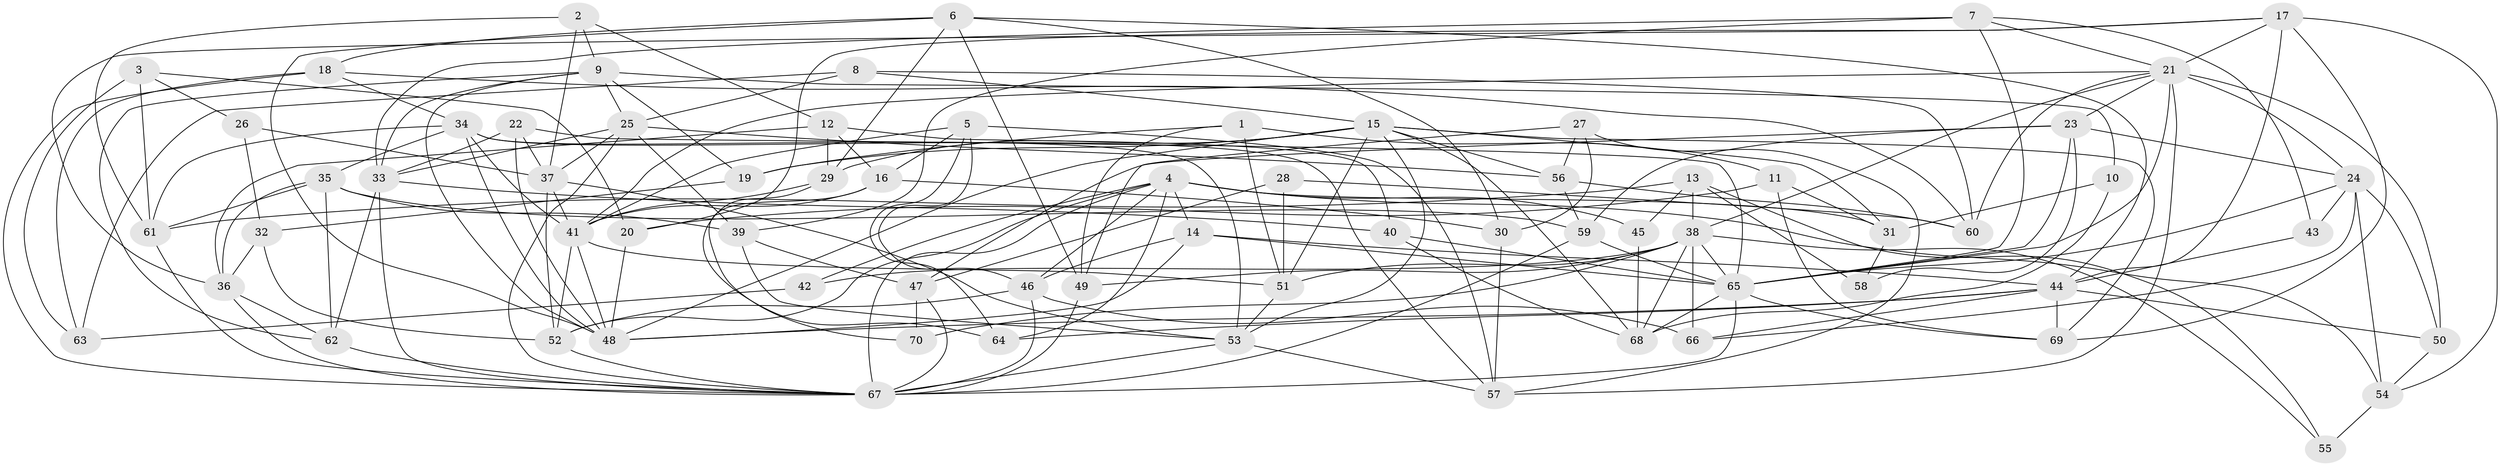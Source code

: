 // original degree distribution, {7: 0.04316546762589928, 4: 0.2589928057553957, 5: 0.23741007194244604, 2: 0.1079136690647482, 3: 0.2949640287769784, 6: 0.04316546762589928, 8: 0.014388489208633094}
// Generated by graph-tools (version 1.1) at 2025/02/03/09/25 03:02:12]
// undirected, 70 vertices, 194 edges
graph export_dot {
graph [start="1"]
  node [color=gray90,style=filled];
  1;
  2;
  3;
  4;
  5;
  6;
  7;
  8;
  9;
  10;
  11;
  12;
  13;
  14;
  15;
  16;
  17;
  18;
  19;
  20;
  21;
  22;
  23;
  24;
  25;
  26;
  27;
  28;
  29;
  30;
  31;
  32;
  33;
  34;
  35;
  36;
  37;
  38;
  39;
  40;
  41;
  42;
  43;
  44;
  45;
  46;
  47;
  48;
  49;
  50;
  51;
  52;
  53;
  54;
  55;
  56;
  57;
  58;
  59;
  60;
  61;
  62;
  63;
  64;
  65;
  66;
  67;
  68;
  69;
  70;
  1 -- 11 [weight=2.0];
  1 -- 19 [weight=1.0];
  1 -- 49 [weight=1.0];
  1 -- 51 [weight=1.0];
  2 -- 9 [weight=1.0];
  2 -- 12 [weight=1.0];
  2 -- 37 [weight=1.0];
  2 -- 61 [weight=1.0];
  3 -- 20 [weight=1.0];
  3 -- 26 [weight=1.0];
  3 -- 61 [weight=1.0];
  3 -- 63 [weight=1.0];
  4 -- 14 [weight=2.0];
  4 -- 31 [weight=1.0];
  4 -- 42 [weight=1.0];
  4 -- 45 [weight=1.0];
  4 -- 46 [weight=1.0];
  4 -- 52 [weight=1.0];
  4 -- 54 [weight=1.0];
  4 -- 64 [weight=1.0];
  4 -- 67 [weight=1.0];
  5 -- 16 [weight=1.0];
  5 -- 41 [weight=1.0];
  5 -- 46 [weight=1.0];
  5 -- 57 [weight=1.0];
  5 -- 64 [weight=1.0];
  6 -- 18 [weight=1.0];
  6 -- 29 [weight=1.0];
  6 -- 30 [weight=1.0];
  6 -- 44 [weight=1.0];
  6 -- 48 [weight=1.0];
  6 -- 49 [weight=1.0];
  7 -- 21 [weight=1.0];
  7 -- 33 [weight=1.0];
  7 -- 39 [weight=1.0];
  7 -- 43 [weight=1.0];
  7 -- 65 [weight=1.0];
  8 -- 15 [weight=1.0];
  8 -- 25 [weight=1.0];
  8 -- 60 [weight=1.0];
  8 -- 63 [weight=1.0];
  9 -- 10 [weight=1.0];
  9 -- 19 [weight=1.0];
  9 -- 25 [weight=1.0];
  9 -- 33 [weight=1.0];
  9 -- 48 [weight=1.0];
  9 -- 62 [weight=1.0];
  10 -- 31 [weight=1.0];
  10 -- 68 [weight=1.0];
  11 -- 20 [weight=1.0];
  11 -- 31 [weight=2.0];
  11 -- 69 [weight=1.0];
  12 -- 16 [weight=1.0];
  12 -- 29 [weight=1.0];
  12 -- 36 [weight=1.0];
  12 -- 40 [weight=1.0];
  13 -- 38 [weight=1.0];
  13 -- 45 [weight=1.0];
  13 -- 55 [weight=2.0];
  13 -- 58 [weight=1.0];
  13 -- 61 [weight=1.0];
  14 -- 44 [weight=1.0];
  14 -- 46 [weight=1.0];
  14 -- 48 [weight=1.0];
  14 -- 65 [weight=1.0];
  15 -- 19 [weight=1.0];
  15 -- 29 [weight=1.0];
  15 -- 31 [weight=1.0];
  15 -- 48 [weight=1.0];
  15 -- 51 [weight=1.0];
  15 -- 53 [weight=1.0];
  15 -- 56 [weight=1.0];
  15 -- 68 [weight=1.0];
  15 -- 69 [weight=1.0];
  16 -- 30 [weight=1.0];
  16 -- 41 [weight=1.0];
  16 -- 70 [weight=1.0];
  17 -- 20 [weight=1.0];
  17 -- 21 [weight=1.0];
  17 -- 36 [weight=1.0];
  17 -- 44 [weight=1.0];
  17 -- 54 [weight=1.0];
  17 -- 69 [weight=1.0];
  18 -- 34 [weight=1.0];
  18 -- 60 [weight=1.0];
  18 -- 63 [weight=2.0];
  18 -- 67 [weight=1.0];
  19 -- 32 [weight=1.0];
  20 -- 48 [weight=1.0];
  21 -- 23 [weight=1.0];
  21 -- 24 [weight=1.0];
  21 -- 38 [weight=1.0];
  21 -- 41 [weight=1.0];
  21 -- 50 [weight=2.0];
  21 -- 57 [weight=1.0];
  21 -- 60 [weight=1.0];
  21 -- 65 [weight=1.0];
  22 -- 33 [weight=1.0];
  22 -- 37 [weight=1.0];
  22 -- 48 [weight=1.0];
  22 -- 65 [weight=1.0];
  23 -- 24 [weight=1.0];
  23 -- 47 [weight=1.0];
  23 -- 58 [weight=1.0];
  23 -- 59 [weight=1.0];
  23 -- 65 [weight=2.0];
  24 -- 43 [weight=1.0];
  24 -- 50 [weight=1.0];
  24 -- 54 [weight=1.0];
  24 -- 65 [weight=1.0];
  24 -- 66 [weight=1.0];
  25 -- 33 [weight=1.0];
  25 -- 37 [weight=1.0];
  25 -- 39 [weight=1.0];
  25 -- 56 [weight=1.0];
  25 -- 67 [weight=1.0];
  26 -- 32 [weight=1.0];
  26 -- 37 [weight=1.0];
  27 -- 30 [weight=1.0];
  27 -- 49 [weight=1.0];
  27 -- 56 [weight=1.0];
  27 -- 57 [weight=1.0];
  28 -- 47 [weight=1.0];
  28 -- 51 [weight=1.0];
  28 -- 60 [weight=1.0];
  29 -- 41 [weight=1.0];
  29 -- 64 [weight=1.0];
  30 -- 57 [weight=1.0];
  31 -- 58 [weight=1.0];
  32 -- 36 [weight=1.0];
  32 -- 52 [weight=1.0];
  33 -- 40 [weight=1.0];
  33 -- 62 [weight=1.0];
  33 -- 67 [weight=1.0];
  34 -- 35 [weight=1.0];
  34 -- 41 [weight=1.0];
  34 -- 48 [weight=1.0];
  34 -- 53 [weight=1.0];
  34 -- 57 [weight=1.0];
  34 -- 61 [weight=1.0];
  35 -- 36 [weight=1.0];
  35 -- 39 [weight=1.0];
  35 -- 59 [weight=1.0];
  35 -- 61 [weight=1.0];
  35 -- 62 [weight=1.0];
  36 -- 62 [weight=1.0];
  36 -- 67 [weight=1.0];
  37 -- 41 [weight=1.0];
  37 -- 52 [weight=1.0];
  37 -- 53 [weight=1.0];
  38 -- 42 [weight=1.0];
  38 -- 49 [weight=1.0];
  38 -- 51 [weight=1.0];
  38 -- 55 [weight=1.0];
  38 -- 65 [weight=1.0];
  38 -- 66 [weight=1.0];
  38 -- 68 [weight=1.0];
  38 -- 70 [weight=1.0];
  39 -- 47 [weight=1.0];
  39 -- 53 [weight=1.0];
  40 -- 65 [weight=1.0];
  40 -- 68 [weight=1.0];
  41 -- 48 [weight=1.0];
  41 -- 51 [weight=1.0];
  41 -- 52 [weight=1.0];
  42 -- 63 [weight=2.0];
  43 -- 44 [weight=1.0];
  44 -- 48 [weight=1.0];
  44 -- 50 [weight=1.0];
  44 -- 64 [weight=1.0];
  44 -- 66 [weight=1.0];
  44 -- 69 [weight=1.0];
  45 -- 68 [weight=1.0];
  46 -- 52 [weight=2.0];
  46 -- 66 [weight=1.0];
  46 -- 67 [weight=1.0];
  47 -- 67 [weight=1.0];
  47 -- 70 [weight=1.0];
  49 -- 67 [weight=1.0];
  50 -- 54 [weight=1.0];
  51 -- 53 [weight=1.0];
  52 -- 67 [weight=1.0];
  53 -- 57 [weight=1.0];
  53 -- 67 [weight=1.0];
  54 -- 55 [weight=1.0];
  56 -- 59 [weight=1.0];
  56 -- 60 [weight=1.0];
  59 -- 65 [weight=1.0];
  59 -- 67 [weight=2.0];
  61 -- 67 [weight=1.0];
  62 -- 67 [weight=1.0];
  65 -- 67 [weight=1.0];
  65 -- 68 [weight=1.0];
  65 -- 69 [weight=1.0];
}

